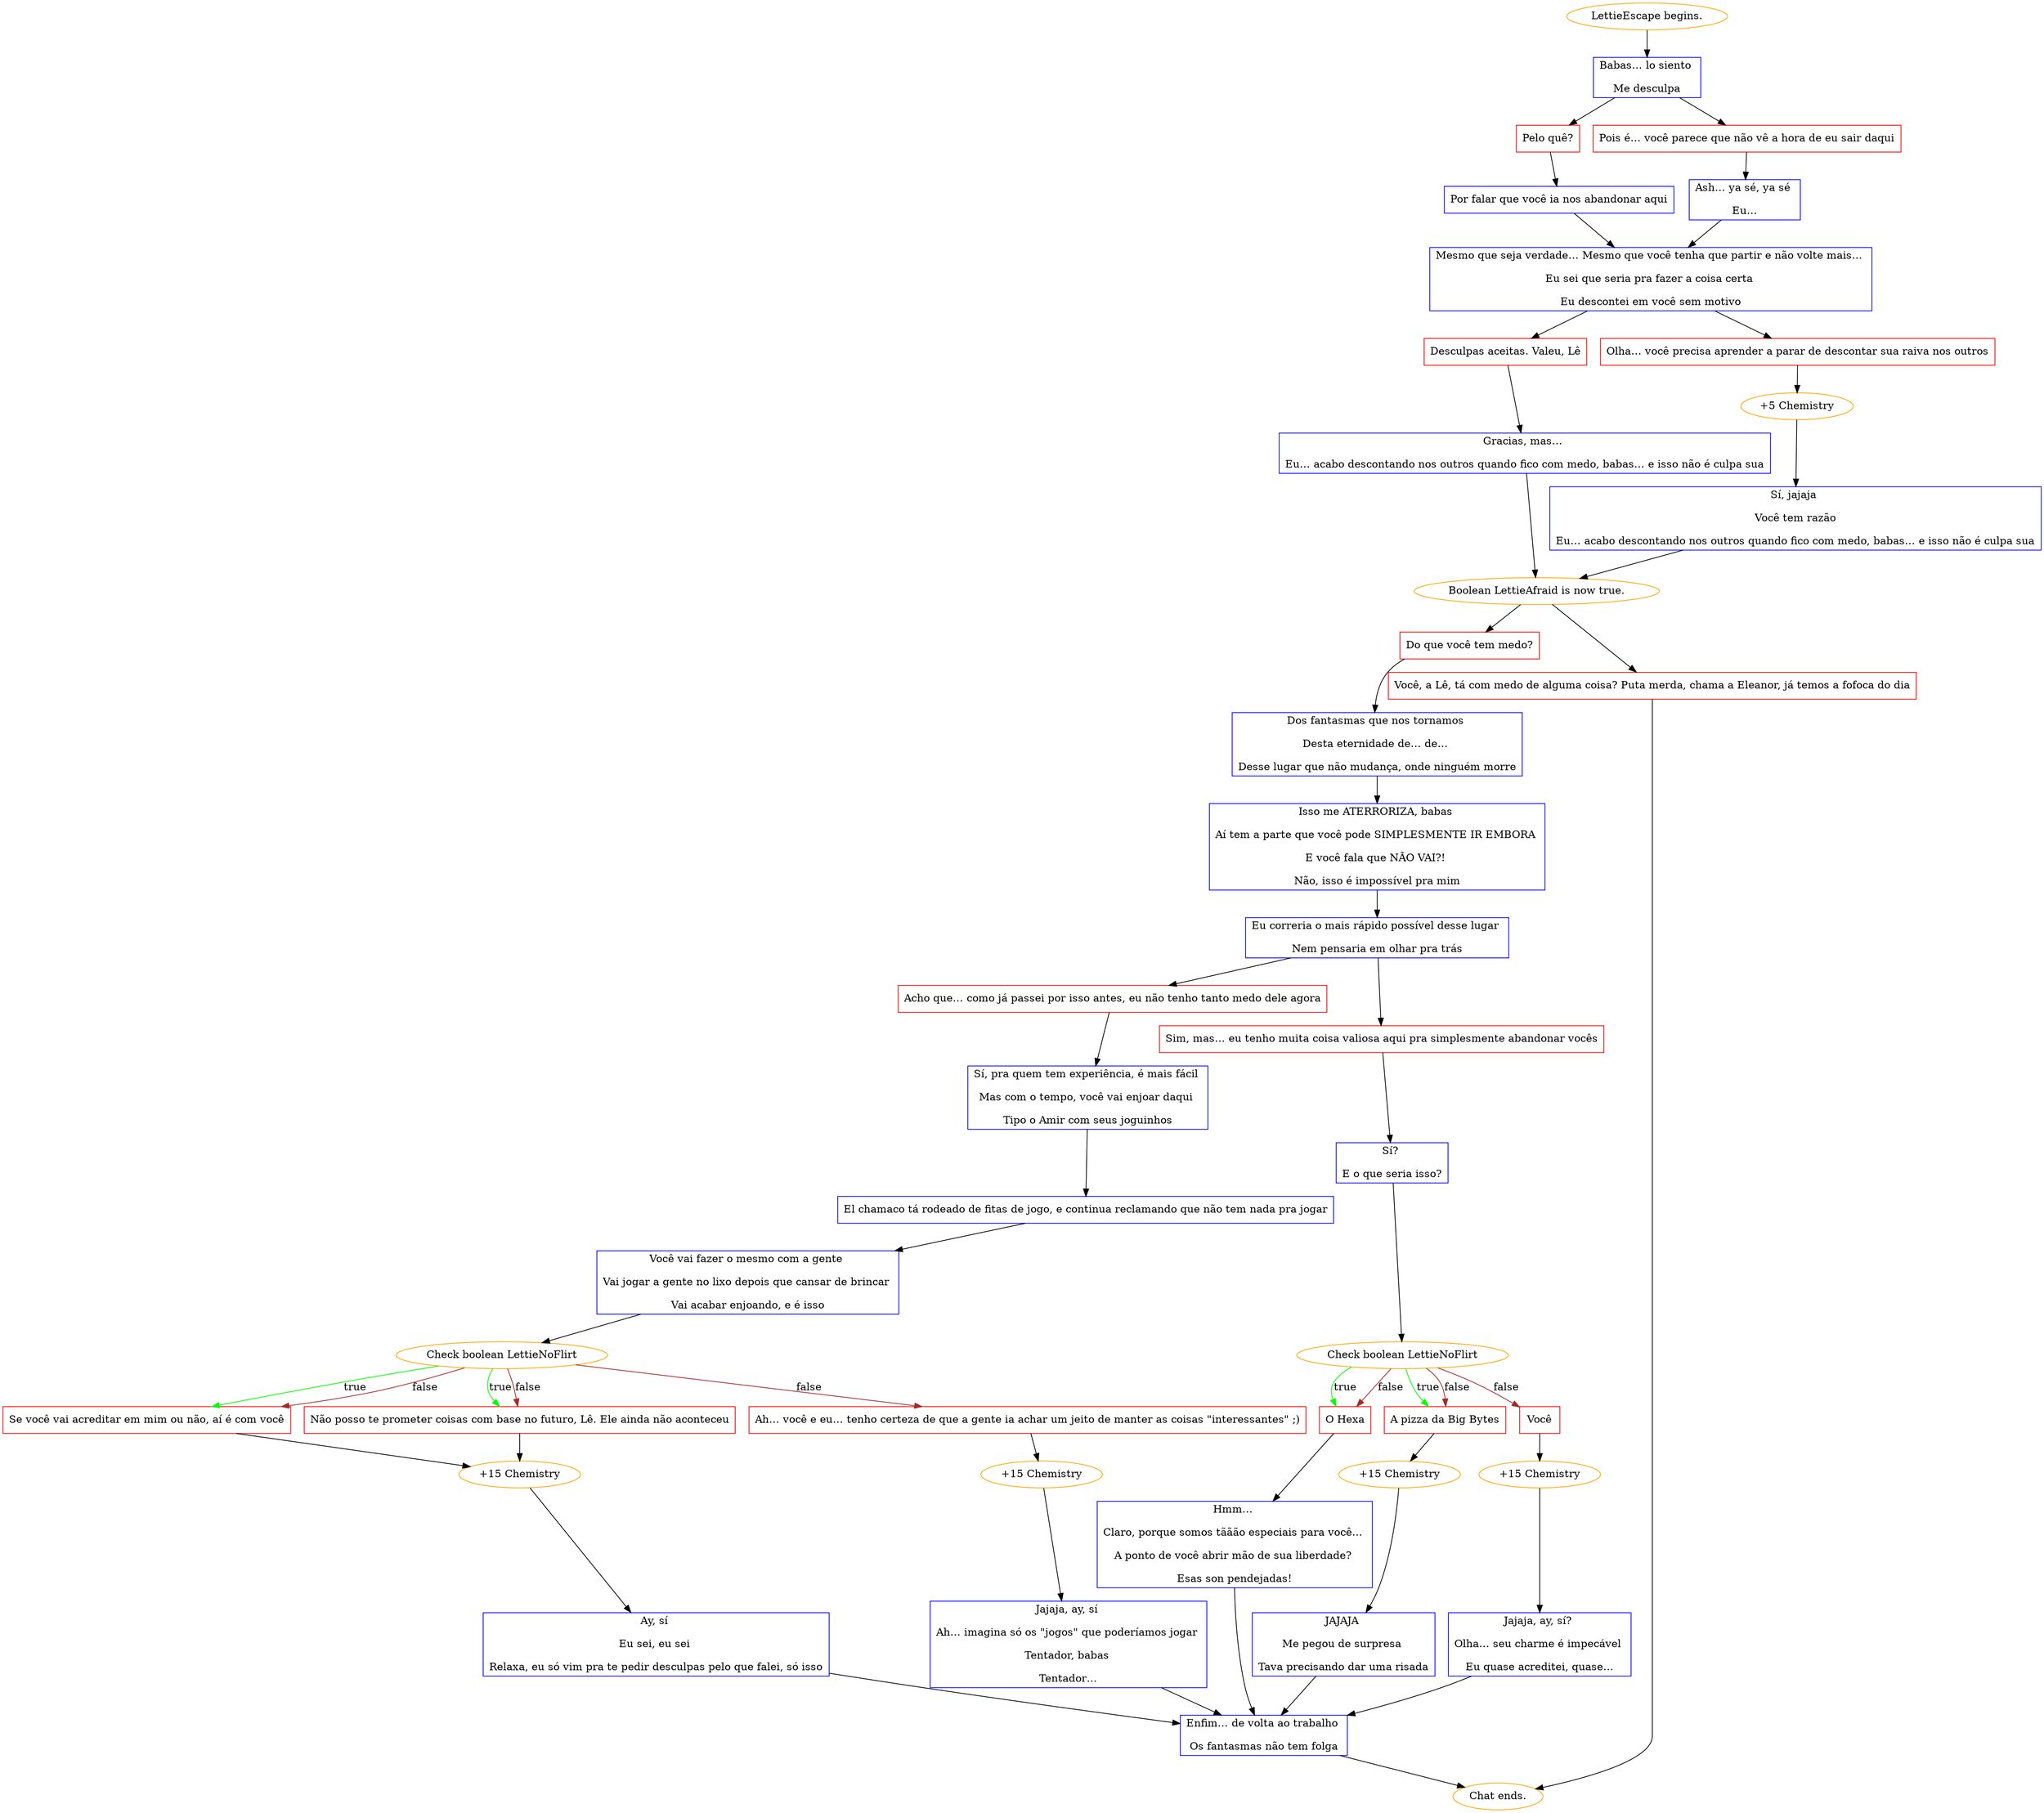 digraph {
	"LettieEscape begins." [color=orange];
		"LettieEscape begins." -> j4155870975;
	j4155870975 [label="Babas… lo siento 
Me desculpa",shape=box,color=blue];
		j4155870975 -> j3823303929;
		j4155870975 -> j731307199;
	j3823303929 [label="Pelo quê?",shape=box,color=red];
		j3823303929 -> j2294443521;
	j731307199 [label="Pois é… você parece que não vê a hora de eu sair daqui",shape=box,color=red];
		j731307199 -> j4225422743;
	j2294443521 [label="Por falar que você ia nos abandonar aqui",shape=box,color=blue];
		j2294443521 -> j3653935023;
	j4225422743 [label="Ash… ya sé, ya sé 
Eu…",shape=box,color=blue];
		j4225422743 -> j3653935023;
	j3653935023 [label="Mesmo que seja verdade… Mesmo que você tenha que partir e não volte mais… 
Eu sei que seria pra fazer a coisa certa 
Eu descontei em você sem motivo",shape=box,color=blue];
		j3653935023 -> j1481850242;
		j3653935023 -> j2130726050;
	j1481850242 [label="Desculpas aceitas. Valeu, Lê",shape=box,color=red];
		j1481850242 -> j1733441699;
	j2130726050 [label="Olha… você precisa aprender a parar de descontar sua raiva nos outros",shape=box,color=red];
		j2130726050 -> j1050885424;
	j1733441699 [label="Gracias, mas… 
Eu… acabo descontando nos outros quando fico com medo, babas… e isso não é culpa sua",shape=box,color=blue];
		j1733441699 -> j3583486497;
	j1050885424 [label="+5 Chemistry",color=orange];
		j1050885424 -> j794115316;
	j3583486497 [label="Boolean LettieAfraid is now true.",color=orange];
		j3583486497 -> j2594251660;
		j3583486497 -> j915019163;
	j794115316 [label="Sí, jajaja 
Você tem razão
Eu… acabo descontando nos outros quando fico com medo, babas… e isso não é culpa sua",shape=box,color=blue];
		j794115316 -> j3583486497;
	j2594251660 [label="Do que você tem medo?",shape=box,color=red];
		j2594251660 -> j2630030903;
	j915019163 [label="Você, a Lê, tá com medo de alguma coisa? Puta merda, chama a Eleanor, já temos a fofoca do dia",shape=box,color=red];
		j915019163 -> "Chat ends.";
	j2630030903 [label="Dos fantasmas que nos tornamos 
Desta eternidade de… de… 
Desse lugar que não mudança, onde ninguém morre",shape=box,color=blue];
		j2630030903 -> j3396101932;
	"Chat ends." [color=orange];
	j3396101932 [label="Isso me ATERRORIZA, babas 
Aí tem a parte que você pode SIMPLESMENTE IR EMBORA 
E você fala que NÃO VAI?! 
Não, isso é impossível pra mim",shape=box,color=blue];
		j3396101932 -> j1469425765;
	j1469425765 [label="Eu correria o mais rápido possível desse lugar 
Nem pensaria em olhar pra trás",shape=box,color=blue];
		j1469425765 -> j285569438;
		j1469425765 -> j271229401;
	j285569438 [label="Acho que… como já passei por isso antes, eu não tenho tanto medo dele agora",shape=box,color=red];
		j285569438 -> j3478282403;
	j271229401 [label="Sim, mas… eu tenho muita coisa valiosa aqui pra simplesmente abandonar vocês",shape=box,color=red];
		j271229401 -> j3197979603;
	j3478282403 [label="Sí, pra quem tem experiência, é mais fácil 
Mas com o tempo, você vai enjoar daqui 
Tipo o Amir com seus joguinhos",shape=box,color=blue];
		j3478282403 -> j3148963577;
	j3197979603 [label="Sí? 
E o que seria isso?",shape=box,color=blue];
		j3197979603 -> j951984688;
	j3148963577 [label="El chamaco tá rodeado de fitas de jogo, e continua reclamando que não tem nada pra jogar",shape=box,color=blue];
		j3148963577 -> j3998239451;
	j951984688 [label="Check boolean LettieNoFlirt",color=orange];
		j951984688 -> j3969153071 [label=true,color=green];
		j951984688 -> j1361440054 [label=true,color=green];
		j951984688 -> j3969153071 [label=false,color=brown];
		j951984688 -> j1361440054 [label=false,color=brown];
		j951984688 -> j3291688888 [label=false,color=brown];
	j3998239451 [label="Você vai fazer o mesmo com a gente 
Vai jogar a gente no lixo depois que cansar de brincar 
Vai acabar enjoando, e é isso",shape=box,color=blue];
		j3998239451 -> j4268600434;
	j3969153071 [label="O Hexa",shape=box,color=red];
		j3969153071 -> j2117675004;
	j1361440054 [label="A pizza da Big Bytes",shape=box,color=red];
		j1361440054 -> j471867580;
	j3291688888 [label="Você",shape=box,color=red];
		j3291688888 -> j310952320;
	j4268600434 [label="Check boolean LettieNoFlirt",color=orange];
		j4268600434 -> j2895359961 [label=true,color=green];
		j4268600434 -> j1945598215 [label=true,color=green];
		j4268600434 -> j2895359961 [label=false,color=brown];
		j4268600434 -> j1945598215 [label=false,color=brown];
		j4268600434 -> j1294437361 [label=false,color=brown];
	j2117675004 [label="Hmm… 
Claro, porque somos tããão especiais para você… 
A ponto de você abrir mão de sua liberdade? 
Esas son pendejadas!",shape=box,color=blue];
		j2117675004 -> j3981628700;
	j471867580 [label="+15 Chemistry",color=orange];
		j471867580 -> j154979794;
	j310952320 [label="+15 Chemistry",color=orange];
		j310952320 -> j2848933233;
	j2895359961 [label="Se você vai acreditar em mim ou não, aí é com você",shape=box,color=red];
		j2895359961 -> j1501120719;
	j1945598215 [label="Não posso te prometer coisas com base no futuro, Lê. Ele ainda não aconteceu",shape=box,color=red];
		j1945598215 -> j1501120719;
	j1294437361 [label="Ah… você e eu… tenho certeza de que a gente ia achar um jeito de manter as coisas \"interessantes\" ;)",shape=box,color=red];
		j1294437361 -> j406152633;
	j3981628700 [label="Enfim… de volta ao trabalho 
Os fantasmas não tem folga",shape=box,color=blue];
		j3981628700 -> "Chat ends.";
	j154979794 [label="JAJAJA 
Me pegou de surpresa 
Tava precisando dar uma risada",shape=box,color=blue];
		j154979794 -> j3981628700;
	j2848933233 [label="Jajaja, ay, sí? 
Olha… seu charme é impecável 
Eu quase acreditei, quase…",shape=box,color=blue];
		j2848933233 -> j3981628700;
	j1501120719 [label="+15 Chemistry",color=orange];
		j1501120719 -> j2018835339;
	j406152633 [label="+15 Chemistry",color=orange];
		j406152633 -> j1941891775;
	j2018835339 [label="Ay, sí 
Eu sei, eu sei 
Relaxa, eu só vim pra te pedir desculpas pelo que falei, só isso",shape=box,color=blue];
		j2018835339 -> j3981628700;
	j1941891775 [label="Jajaja, ay, sí 
Ah… imagina só os \"jogos\" que poderíamos jogar 
Tentador, babas 
Tentador…",shape=box,color=blue];
		j1941891775 -> j3981628700;
}
